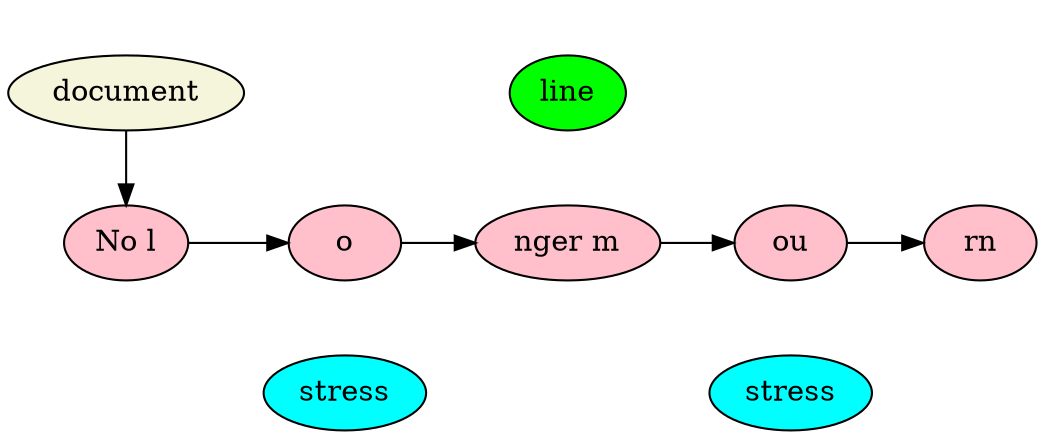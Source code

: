 digraph G {
	{ node [rank = same]; document[fillcolor=beige, style=filled]; fake[style=invis]; line[style=filled, fillcolor="#00ff00"]; fake3[style=invis]; fake4[style=invis];}
	{ node [rank=same, style=filled, fillcolor=pink]; Nol[label="No l"]; o; nger[label="nger m"]; ou; rn;}
	{ node [rank=same, style=filled, fillcolor=cyan]; fake1[style=invis]; stress1[label=stress]; fake2[style=invis]; stress2[label=stress] }
	document -> line -> fake[constraint=false, style=invis]
	document -> Nol
	Nol -> o -> nger -> ou -> rn [constraint=false, minlen=2]
	fake -> o[style=invis]
	line -> nger[style=invis]
	fake3 -> ou[style=invis]
	fake4 -> rn[style=invis]
	Nol -> fake1[style=invis]
	o -> stress1[style=invis]
	nger -> fake2[style=invis]
	ou -> stress2[style=invis]
}